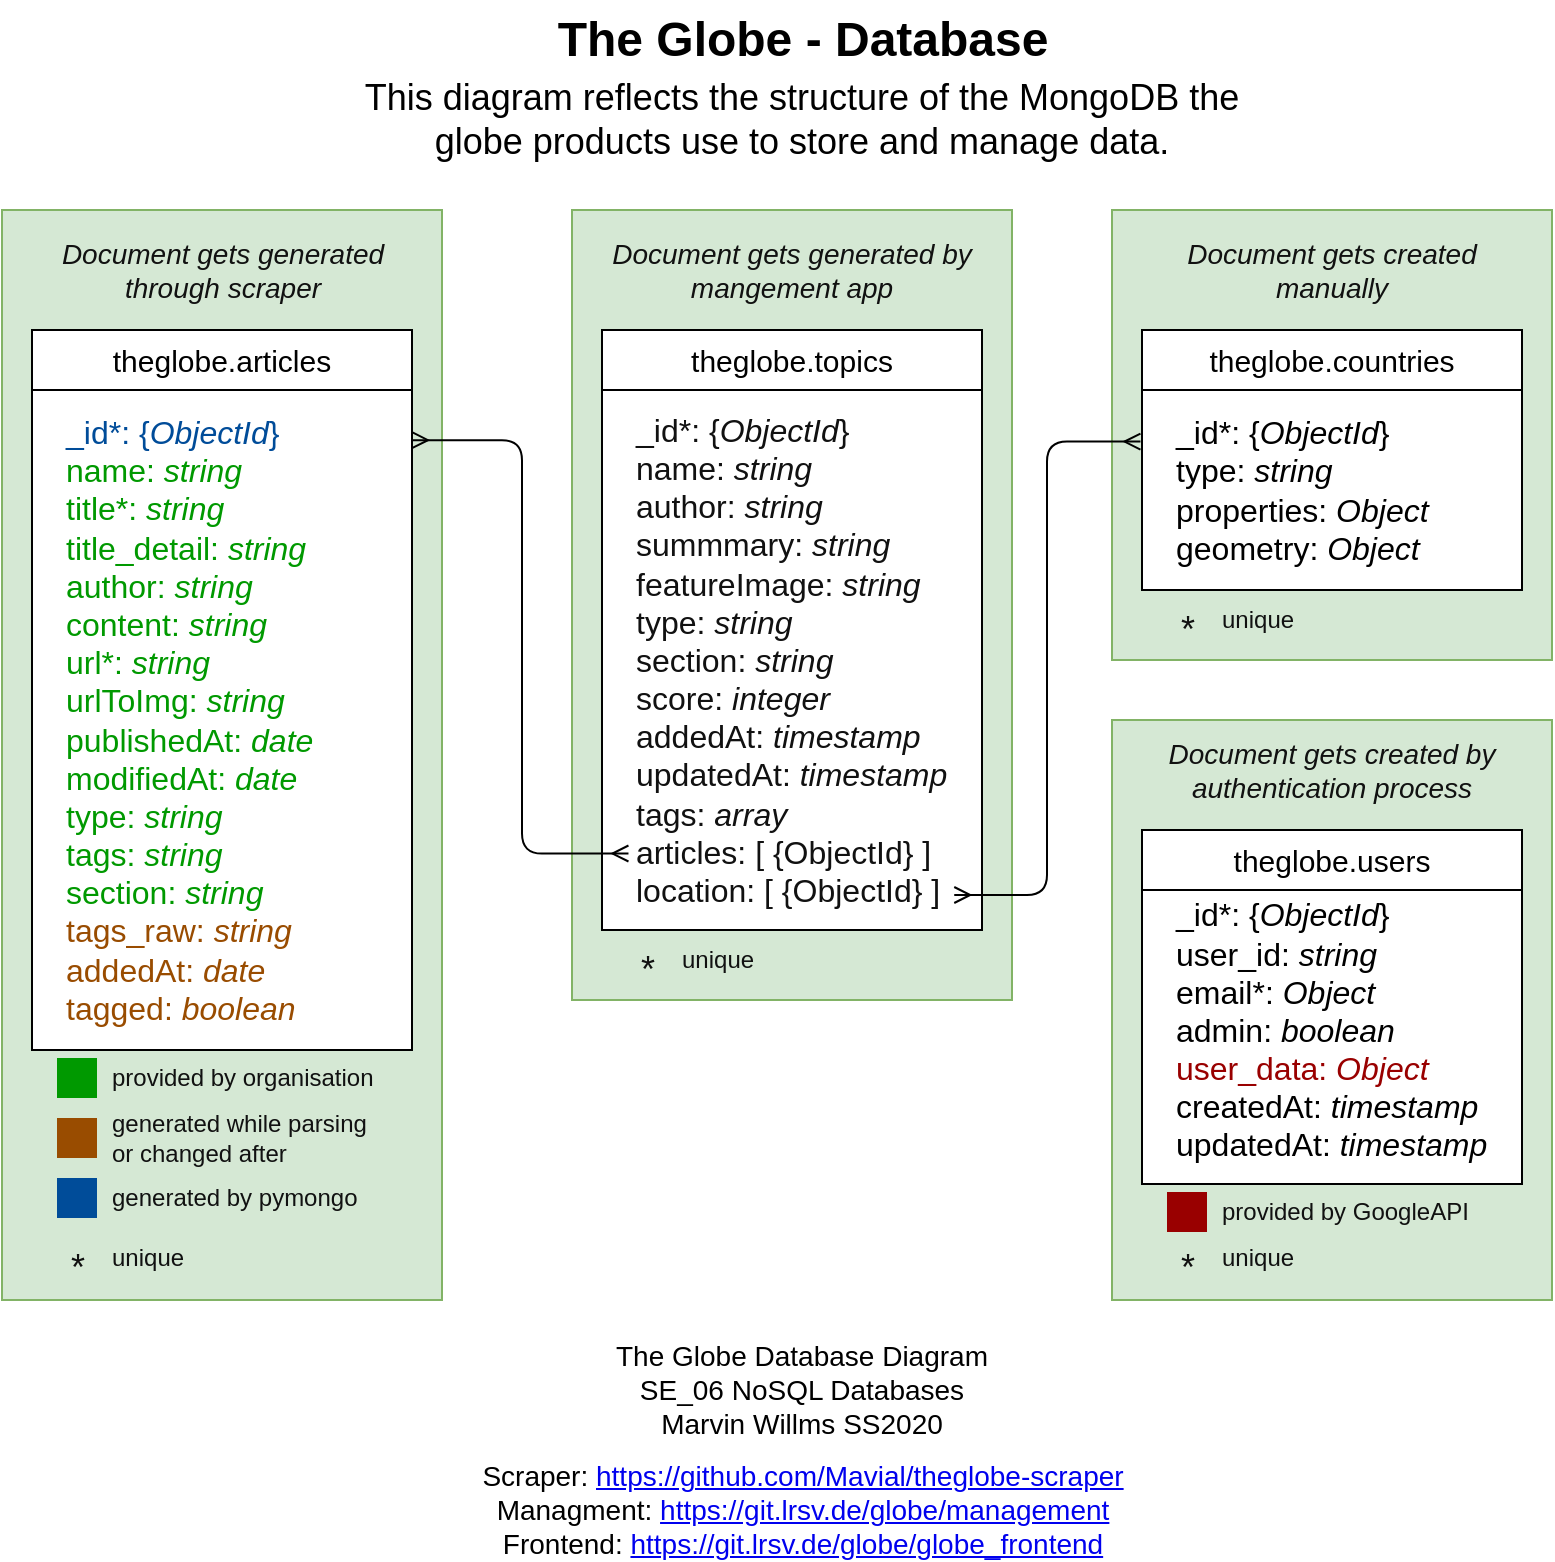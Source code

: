 <mxfile version="13.5.0" type="device"><diagram name="Page-1" id="2ca16b54-16f6-2749-3443-fa8db7711227"><mxGraphModel dx="888" dy="640" grid="1" gridSize="10" guides="1" tooltips="1" connect="1" arrows="1" fold="1" page="1" pageScale="1" pageWidth="1100" pageHeight="850" background="#ffffff" math="0" shadow="0"><root><mxCell id="0"/><mxCell id="1" parent="0"/><mxCell id="zewz1915rxuU7nbPM7QS-16" value="" style="html=1;dashed=0;whitespace=wrap;fillColor=#d5e8d4;strokeColor=#82b366;" vertex="1" parent="1"><mxGeometry x="705" y="400" width="220" height="290" as="geometry"/></mxCell><mxCell id="zewz1915rxuU7nbPM7QS-15" value="" style="html=1;dashed=0;whitespace=wrap;fillColor=#d5e8d4;strokeColor=#82b366;" vertex="1" parent="1"><mxGeometry x="705" y="145" width="220" height="225" as="geometry"/></mxCell><mxCell id="zewz1915rxuU7nbPM7QS-14" value="" style="html=1;dashed=0;whitespace=wrap;fillColor=#d5e8d4;strokeColor=#82b366;" vertex="1" parent="1"><mxGeometry x="435" y="145" width="220" height="395" as="geometry"/></mxCell><mxCell id="zewz1915rxuU7nbPM7QS-1" value="" style="html=1;dashed=0;whitespace=wrap;fillColor=#d5e8d4;strokeColor=#82b366;" vertex="1" parent="1"><mxGeometry x="150" y="145" width="220" height="545" as="geometry"/></mxCell><mxCell id="dPEpU2Gl7gERsclB_nwO-1" value="&lt;div align=&quot;left&quot;&gt;&lt;br&gt;&lt;/div&gt;" style="rounded=0;whiteSpace=wrap;html=1;align=left;" parent="1" vertex="1"><mxGeometry x="165" y="205" width="190" height="360" as="geometry"/></mxCell><mxCell id="dPEpU2Gl7gERsclB_nwO-2" value="&lt;font style=&quot;font-size: 15px&quot;&gt;theglobe.articles&lt;/font&gt;" style="rounded=0;whiteSpace=wrap;html=1;" parent="1" vertex="1"><mxGeometry x="165" y="205" width="190" height="30" as="geometry"/></mxCell><mxCell id="dPEpU2Gl7gERsclB_nwO-4" value="&lt;div style=&quot;font-size: 16px&quot;&gt;&lt;font style=&quot;font-size: 16px&quot;&gt;&lt;font color=&quot;#004C99&quot;&gt;_id*: {&lt;i&gt;ObjectId&lt;/i&gt;}&lt;/font&gt;&lt;br&gt;&lt;font color=&quot;#009900&quot;&gt;name: &lt;i&gt;string&lt;/i&gt;&lt;/font&gt;&lt;/font&gt;&lt;/div&gt;&lt;div style=&quot;font-size: 16px&quot;&gt;&lt;font style=&quot;font-size: 16px&quot; color=&quot;#009900&quot;&gt;title*: &lt;i&gt;string&lt;/i&gt;&lt;/font&gt;&lt;/div&gt;&lt;div style=&quot;font-size: 16px&quot;&gt;&lt;font style=&quot;font-size: 16px&quot; color=&quot;#009900&quot;&gt;title_detail: &lt;i&gt;string&lt;/i&gt;&lt;/font&gt;&lt;/div&gt;&lt;div style=&quot;font-size: 16px&quot;&gt;&lt;font style=&quot;font-size: 16px&quot; color=&quot;#009900&quot;&gt;author: &lt;i&gt;string&lt;/i&gt;&lt;/font&gt;&lt;/div&gt;&lt;div style=&quot;font-size: 16px&quot;&gt;&lt;font style=&quot;font-size: 16px&quot; color=&quot;#009900&quot;&gt;content: &lt;i&gt;string&lt;/i&gt;&lt;/font&gt;&lt;/div&gt;&lt;div style=&quot;font-size: 16px&quot;&gt;&lt;font style=&quot;font-size: 16px&quot; color=&quot;#009900&quot;&gt;url*: &lt;i&gt;string&lt;/i&gt;&lt;br&gt;&lt;/font&gt;&lt;/div&gt;&lt;div style=&quot;font-size: 16px&quot;&gt;&lt;font style=&quot;font-size: 16px&quot; color=&quot;#009900&quot;&gt;urlToImg: &lt;i&gt;string&lt;/i&gt;&lt;/font&gt;&lt;/div&gt;&lt;div style=&quot;font-size: 16px&quot;&gt;&lt;font style=&quot;font-size: 16px&quot; color=&quot;#009900&quot;&gt;publishedAt: &lt;i&gt;date&lt;/i&gt;&lt;/font&gt;&lt;/div&gt;&lt;div style=&quot;font-size: 16px&quot;&gt;&lt;font style=&quot;font-size: 16px&quot; color=&quot;#009900&quot;&gt;modifiedAt: &lt;i&gt;date&lt;/i&gt;&lt;br&gt;&lt;i&gt;&lt;/i&gt;&lt;/font&gt;&lt;/div&gt;&lt;div style=&quot;font-size: 16px&quot;&gt;&lt;font style=&quot;font-size: 16px&quot; color=&quot;#009900&quot;&gt;type: &lt;i&gt;string&lt;/i&gt;&lt;/font&gt;&lt;/div&gt;&lt;div style=&quot;font-size: 16px&quot;&gt;&lt;font style=&quot;font-size: 16px&quot; color=&quot;#009900&quot;&gt;tags: &lt;i&gt;string&lt;/i&gt;&lt;/font&gt;&lt;/div&gt;&lt;div style=&quot;font-size: 16px&quot;&gt;&lt;font style=&quot;font-size: 16px&quot; color=&quot;#009900&quot;&gt;section: &lt;i&gt;string&lt;/i&gt;&lt;/font&gt;&lt;/div&gt;&lt;div style=&quot;font-size: 16px&quot;&gt;&lt;font style=&quot;font-size: 16px&quot; color=&quot;#994C00&quot;&gt;tags_raw: &lt;i&gt;string&lt;/i&gt;&lt;/font&gt;&lt;font color=&quot;#994C00&quot;&gt;&lt;br&gt;&lt;font style=&quot;font-size: 16px&quot;&gt;&lt;font style=&quot;font-size: 16px&quot;&gt;addedAt:&lt;/font&gt;&lt;i&gt;&lt;font style=&quot;font-size: 16px&quot;&gt;&lt;i&gt; date&lt;/i&gt;&lt;/font&gt;&lt;/i&gt;&lt;/font&gt;&lt;/font&gt;&lt;/div&gt;&lt;div style=&quot;font-size: 16px&quot;&gt;&lt;font style=&quot;font-size: 16px&quot;&gt;&lt;font color=&quot;#994C00&quot;&gt;tagged: &lt;i&gt;boolean&lt;/i&gt;&lt;/font&gt;&lt;br&gt;&lt;/font&gt;&lt;/div&gt;" style="text;html=1;strokeColor=none;fillColor=none;align=left;verticalAlign=middle;whiteSpace=wrap;rounded=0;" parent="1" vertex="1"><mxGeometry x="180" y="245" width="160" height="310" as="geometry"/></mxCell><mxCell id="dPEpU2Gl7gERsclB_nwO-7" value="&lt;font style=&quot;font-size: 14px&quot;&gt;&lt;i&gt;&lt;font style=&quot;font-size: 14px&quot; color=&quot;#111111&quot;&gt;Document gets generated through scraper&lt;/font&gt;&lt;/i&gt;&lt;/font&gt;" style="text;html=1;strokeColor=none;fillColor=none;align=center;verticalAlign=middle;whiteSpace=wrap;rounded=0;fontColor=#FFFFFF;" parent="1" vertex="1"><mxGeometry x="167.5" y="155" width="185" height="40" as="geometry"/></mxCell><mxCell id="dPEpU2Gl7gERsclB_nwO-8" value="" style="rounded=0;whiteSpace=wrap;html=1;strokeWidth=1;fontColor=#FFFFFF;align=left;strokeColor=none;fillColor=#009900;" parent="1" vertex="1"><mxGeometry x="177.5" y="569" width="20" height="20" as="geometry"/></mxCell><mxCell id="dPEpU2Gl7gERsclB_nwO-9" value="&lt;font color=&quot;#111111&quot;&gt;provided by organisation&lt;/font&gt;" style="text;html=1;strokeColor=none;fillColor=none;align=left;verticalAlign=middle;whiteSpace=wrap;rounded=0;fontColor=#FFFFFF;" parent="1" vertex="1"><mxGeometry x="202.5" y="569" width="140" height="20" as="geometry"/></mxCell><mxCell id="dPEpU2Gl7gERsclB_nwO-10" value="" style="rounded=0;whiteSpace=wrap;html=1;strokeWidth=1;fontColor=#FFFFFF;align=left;strokeColor=none;fillColor=#994C00;" parent="1" vertex="1"><mxGeometry x="177.5" y="599" width="20" height="20" as="geometry"/></mxCell><mxCell id="dPEpU2Gl7gERsclB_nwO-11" value="&lt;font color=&quot;#111111&quot;&gt;generated while parsing or changed after&lt;br&gt;&lt;/font&gt;" style="text;html=1;strokeColor=none;fillColor=none;align=left;verticalAlign=middle;whiteSpace=wrap;rounded=0;fontColor=#FFFFFF;" parent="1" vertex="1"><mxGeometry x="202.5" y="599" width="140" height="20" as="geometry"/></mxCell><mxCell id="dPEpU2Gl7gERsclB_nwO-12" value="" style="rounded=0;whiteSpace=wrap;html=1;strokeWidth=1;fontColor=#FFFFFF;align=left;strokeColor=none;fillColor=#004C99;" parent="1" vertex="1"><mxGeometry x="177.5" y="629" width="20" height="20" as="geometry"/></mxCell><mxCell id="dPEpU2Gl7gERsclB_nwO-13" value="&lt;font color=&quot;#111111&quot;&gt;generated by pymongo&lt;/font&gt;" style="text;html=1;strokeColor=none;fillColor=none;align=left;verticalAlign=middle;whiteSpace=wrap;rounded=0;fontColor=#FFFFFF;" parent="1" vertex="1"><mxGeometry x="202.5" y="629" width="140" height="20" as="geometry"/></mxCell><mxCell id="dPEpU2Gl7gERsclB_nwO-14" value="&lt;font style=&quot;font-size: 18px&quot; color=&quot;#111111&quot;&gt;*&lt;/font&gt;" style="text;html=1;strokeColor=none;fillColor=none;align=center;verticalAlign=middle;whiteSpace=wrap;rounded=0;fontColor=#FFFFFF;" parent="1" vertex="1"><mxGeometry x="177.5" y="669" width="20" height="10" as="geometry"/></mxCell><mxCell id="dPEpU2Gl7gERsclB_nwO-15" value="&lt;font color=&quot;#111111&quot;&gt;unique&lt;/font&gt;" style="text;html=1;strokeColor=none;fillColor=none;align=left;verticalAlign=middle;whiteSpace=wrap;rounded=0;fontColor=#FFFFFF;" parent="1" vertex="1"><mxGeometry x="202.5" y="659" width="140" height="20" as="geometry"/></mxCell><mxCell id="dPEpU2Gl7gERsclB_nwO-17" value="&lt;div align=&quot;left&quot;&gt;&lt;br&gt;&lt;/div&gt;" style="rounded=0;whiteSpace=wrap;html=1;align=left;" parent="1" vertex="1"><mxGeometry x="450" y="205" width="190" height="300" as="geometry"/></mxCell><mxCell id="dPEpU2Gl7gERsclB_nwO-18" value="&lt;font style=&quot;font-size: 15px&quot;&gt;theglobe.topics&lt;/font&gt;" style="rounded=0;whiteSpace=wrap;html=1;" parent="1" vertex="1"><mxGeometry x="450" y="205" width="190" height="30" as="geometry"/></mxCell><mxCell id="dPEpU2Gl7gERsclB_nwO-19" value="&lt;div style=&quot;font-size: 16px&quot;&gt;&lt;font style=&quot;font-size: 16px&quot; color=&quot;#111111&quot;&gt;_id*: {&lt;i&gt;ObjectId&lt;/i&gt;}&lt;br&gt;name: &lt;i&gt;string&lt;/i&gt;&lt;/font&gt;&lt;/div&gt;&lt;div style=&quot;font-size: 16px&quot;&gt;&lt;font style=&quot;font-size: 16px&quot; color=&quot;#111111&quot;&gt;author: &lt;i&gt;string&lt;/i&gt;&lt;/font&gt;&lt;/div&gt;&lt;div style=&quot;font-size: 16px&quot;&gt;&lt;font style=&quot;font-size: 16px&quot; color=&quot;#111111&quot;&gt;summmary: &lt;i&gt;string&lt;/i&gt;&lt;/font&gt;&lt;/div&gt;&lt;div style=&quot;font-size: 16px&quot;&gt;&lt;font style=&quot;font-size: 16px&quot; color=&quot;#111111&quot;&gt;featureImage: &lt;i&gt;string&lt;/i&gt;&lt;/font&gt;&lt;/div&gt;&lt;div style=&quot;font-size: 16px&quot;&gt;&lt;font style=&quot;font-size: 16px&quot; color=&quot;#111111&quot;&gt;type: &lt;i&gt;string&lt;/i&gt;&lt;/font&gt;&lt;/div&gt;&lt;div style=&quot;font-size: 16px&quot;&gt;&lt;font style=&quot;font-size: 16px&quot; color=&quot;#111111&quot;&gt;section: &lt;i&gt;string&lt;/i&gt;&lt;br&gt;&lt;/font&gt;&lt;/div&gt;&lt;div style=&quot;font-size: 16px&quot;&gt;&lt;font style=&quot;font-size: 16px&quot; color=&quot;#111111&quot;&gt;score: &lt;i&gt;integer&lt;/i&gt;&lt;/font&gt;&lt;/div&gt;&lt;div style=&quot;font-size: 16px&quot;&gt;&lt;font style=&quot;font-size: 16px&quot; color=&quot;#111111&quot;&gt;addedAt: &lt;i&gt;timestamp&lt;/i&gt;&lt;/font&gt;&lt;/div&gt;&lt;div style=&quot;font-size: 16px&quot;&gt;&lt;font style=&quot;font-size: 16px&quot; color=&quot;#111111&quot;&gt;updatedAt: &lt;i&gt;timestamp&lt;/i&gt;&lt;/font&gt;&lt;/div&gt;&lt;div style=&quot;font-size: 16px&quot;&gt;&lt;font style=&quot;font-size: 16px&quot; color=&quot;#111111&quot;&gt;tags: &lt;i&gt;array&lt;/i&gt;&lt;br&gt;articles: [ {ObjectId} ]&lt;br&gt;&lt;/font&gt;&lt;/div&gt;&lt;div style=&quot;font-size: 16px&quot;&gt;&lt;font style=&quot;font-size: 16px&quot; color=&quot;#111111&quot;&gt;location: [ {ObjectId} ]&lt;br&gt;&lt;/font&gt;&lt;/div&gt;" style="text;html=1;strokeColor=none;fillColor=none;align=left;verticalAlign=middle;whiteSpace=wrap;rounded=0;" parent="1" vertex="1"><mxGeometry x="465" y="245" width="160" height="250" as="geometry"/></mxCell><mxCell id="dPEpU2Gl7gERsclB_nwO-20" value="&lt;div align=&quot;left&quot;&gt;&lt;br&gt;&lt;/div&gt;" style="rounded=0;whiteSpace=wrap;html=1;align=left;" parent="1" vertex="1"><mxGeometry x="720" y="205" width="190" height="130" as="geometry"/></mxCell><mxCell id="dPEpU2Gl7gERsclB_nwO-21" value="&lt;font style=&quot;font-size: 15px&quot;&gt;theglobe.countries&lt;/font&gt;" style="rounded=0;whiteSpace=wrap;html=1;" parent="1" vertex="1"><mxGeometry x="720" y="205" width="190" height="30" as="geometry"/></mxCell><mxCell id="dPEpU2Gl7gERsclB_nwO-22" value="&lt;div style=&quot;font-size: 16px&quot;&gt;&lt;font style=&quot;font-size: 16px&quot;&gt;_id*: {&lt;i&gt;ObjectId&lt;/i&gt;}&lt;br&gt;&lt;/font&gt;&lt;/div&gt;&lt;div style=&quot;font-size: 16px&quot;&gt;type: &lt;i&gt;string&lt;/i&gt;&lt;/div&gt;&lt;div style=&quot;font-size: 16px&quot;&gt;properties: &lt;i&gt;Object&lt;/i&gt;&lt;/div&gt;&lt;div style=&quot;font-size: 16px&quot;&gt;geometry:&lt;i&gt; Object&lt;/i&gt;&lt;br&gt;&lt;font style=&quot;font-size: 16px&quot;&gt;&lt;/font&gt;&lt;/div&gt;" style="text;html=1;strokeColor=none;fillColor=none;align=left;verticalAlign=middle;whiteSpace=wrap;rounded=0;" parent="1" vertex="1"><mxGeometry x="735" y="245" width="160" height="80" as="geometry"/></mxCell><mxCell id="dPEpU2Gl7gERsclB_nwO-23" value="" style="endArrow=ERmany;html=1;fontColor=#FFFFFF;exitX=1;exitY=0.153;exitDx=0;exitDy=0;exitPerimeter=0;edgeStyle=orthogonalEdgeStyle;startArrow=ERmany;startFill=0;endFill=0;entryX=-0.011;entryY=0.887;entryDx=0;entryDy=0;entryPerimeter=0;" parent="1" source="dPEpU2Gl7gERsclB_nwO-1" target="dPEpU2Gl7gERsclB_nwO-19" edge="1"><mxGeometry width="50" height="50" relative="1" as="geometry"><mxPoint x="560" y="445" as="sourcePoint"/><mxPoint x="509" y="482" as="targetPoint"/></mxGeometry></mxCell><mxCell id="dPEpU2Gl7gERsclB_nwO-24" style="rounded=1;orthogonalLoop=1;jettySize=auto;html=1;exitX=1.007;exitY=0.97;exitDx=0;exitDy=0;entryX=-0.004;entryY=0.429;entryDx=0;entryDy=0;entryPerimeter=0;startArrow=ERmany;startFill=0;endArrow=ERmany;endFill=0;fontColor=#FFFFFF;exitPerimeter=0;edgeStyle=orthogonalEdgeStyle;" parent="1" source="dPEpU2Gl7gERsclB_nwO-19" target="dPEpU2Gl7gERsclB_nwO-20" edge="1"><mxGeometry relative="1" as="geometry"/></mxCell><mxCell id="dPEpU2Gl7gERsclB_nwO-25" value="&lt;font style=&quot;font-size: 18px&quot; color=&quot;#111111&quot;&gt;*&lt;/font&gt;" style="text;html=1;strokeColor=none;fillColor=none;align=center;verticalAlign=middle;whiteSpace=wrap;rounded=0;fontColor=#FFFFFF;" parent="1" vertex="1"><mxGeometry x="462.5" y="520" width="20" height="10" as="geometry"/></mxCell><mxCell id="dPEpU2Gl7gERsclB_nwO-26" value="&lt;font color=&quot;#111111&quot;&gt;unique&lt;/font&gt;" style="text;html=1;strokeColor=none;fillColor=none;align=left;verticalAlign=middle;whiteSpace=wrap;rounded=0;fontColor=#FFFFFF;" parent="1" vertex="1"><mxGeometry x="487.5" y="510" width="140" height="20" as="geometry"/></mxCell><mxCell id="dPEpU2Gl7gERsclB_nwO-29" value="&lt;font style=&quot;font-size: 18px&quot; color=&quot;#111111&quot;&gt;*&lt;/font&gt;" style="text;html=1;strokeColor=none;fillColor=none;align=center;verticalAlign=middle;whiteSpace=wrap;rounded=0;fontColor=#FFFFFF;" parent="1" vertex="1"><mxGeometry x="732.5" y="350" width="20" height="10" as="geometry"/></mxCell><mxCell id="dPEpU2Gl7gERsclB_nwO-30" value="&lt;font color=&quot;#111111&quot;&gt;unique&lt;/font&gt;" style="text;html=1;strokeColor=none;fillColor=none;align=left;verticalAlign=middle;whiteSpace=wrap;rounded=0;fontColor=#FFFFFF;" parent="1" vertex="1"><mxGeometry x="757.5" y="340" width="140" height="20" as="geometry"/></mxCell><mxCell id="dPEpU2Gl7gERsclB_nwO-31" value="&lt;font style=&quot;font-size: 14px&quot;&gt;&lt;i&gt;&lt;font style=&quot;font-size: 14px&quot; color=&quot;#111111&quot;&gt;Document gets generated by mangement app&lt;br&gt;&lt;/font&gt;&lt;/i&gt;&lt;/font&gt;" style="text;html=1;strokeColor=none;fillColor=none;align=center;verticalAlign=middle;whiteSpace=wrap;rounded=0;fontColor=#FFFFFF;" parent="1" vertex="1"><mxGeometry x="450" y="155" width="190" height="40" as="geometry"/></mxCell><mxCell id="dPEpU2Gl7gERsclB_nwO-33" value="&lt;font style=&quot;font-size: 14px&quot;&gt;&lt;i&gt;&lt;font style=&quot;font-size: 14px&quot; color=&quot;#111111&quot;&gt;Document gets created manually&lt;br&gt;&lt;/font&gt;&lt;/i&gt;&lt;/font&gt;" style="text;html=1;strokeColor=none;fillColor=none;align=center;verticalAlign=middle;whiteSpace=wrap;rounded=0;fontColor=#FFFFFF;" parent="1" vertex="1"><mxGeometry x="720" y="155" width="190" height="40" as="geometry"/></mxCell><mxCell id="zewz1915rxuU7nbPM7QS-3" value="&lt;div align=&quot;left&quot;&gt;&lt;br&gt;&lt;/div&gt;" style="rounded=0;whiteSpace=wrap;html=1;align=left;" vertex="1" parent="1"><mxGeometry x="720" y="455" width="190" height="177" as="geometry"/></mxCell><mxCell id="zewz1915rxuU7nbPM7QS-4" value="&lt;font style=&quot;font-size: 15px&quot;&gt;theglobe.users&lt;/font&gt;" style="rounded=0;whiteSpace=wrap;html=1;" vertex="1" parent="1"><mxGeometry x="720" y="455" width="190" height="30" as="geometry"/></mxCell><mxCell id="zewz1915rxuU7nbPM7QS-5" value="&lt;div style=&quot;font-size: 16px&quot;&gt;&lt;font style=&quot;font-size: 16px&quot;&gt;_id*: {&lt;i&gt;ObjectId&lt;/i&gt;}&lt;br&gt;&lt;/font&gt;&lt;/div&gt;&lt;div style=&quot;font-size: 16px&quot;&gt;user_id: &lt;i&gt;string&lt;/i&gt;&lt;/div&gt;&lt;div style=&quot;font-size: 16px&quot;&gt;email*: &lt;i&gt;Object&lt;/i&gt;&lt;/div&gt;&lt;div style=&quot;font-size: 16px&quot;&gt;admin:&lt;i&gt; boolean&lt;/i&gt;&lt;/div&gt;&lt;div style=&quot;font-size: 16px&quot;&gt;&lt;font color=&quot;#990000&quot;&gt;user_data:&lt;i&gt; Object&lt;/i&gt;&lt;/font&gt;&lt;/div&gt;&lt;div style=&quot;font-size: 16px&quot;&gt;createdAt: &lt;i&gt;timestamp&lt;/i&gt;&lt;/div&gt;&lt;div style=&quot;font-size: 16px&quot;&gt;updatedAt: &lt;i&gt;timestamp&lt;/i&gt;&lt;br&gt;&lt;i&gt;&lt;/i&gt;&lt;/div&gt;" style="text;html=1;strokeColor=none;fillColor=none;align=left;verticalAlign=middle;whiteSpace=wrap;rounded=0;" vertex="1" parent="1"><mxGeometry x="735" y="485" width="160" height="140" as="geometry"/></mxCell><mxCell id="zewz1915rxuU7nbPM7QS-6" value="&lt;font style=&quot;font-size: 18px&quot; color=&quot;#111111&quot;&gt;*&lt;/font&gt;" style="text;html=1;strokeColor=none;fillColor=none;align=center;verticalAlign=middle;whiteSpace=wrap;rounded=0;fontColor=#FFFFFF;" vertex="1" parent="1"><mxGeometry x="732.5" y="669" width="20" height="10" as="geometry"/></mxCell><mxCell id="zewz1915rxuU7nbPM7QS-7" value="&lt;font color=&quot;#111111&quot;&gt;unique&lt;/font&gt;" style="text;html=1;strokeColor=none;fillColor=none;align=left;verticalAlign=middle;whiteSpace=wrap;rounded=0;fontColor=#FFFFFF;" vertex="1" parent="1"><mxGeometry x="757.5" y="659" width="140" height="20" as="geometry"/></mxCell><mxCell id="zewz1915rxuU7nbPM7QS-8" value="&lt;font style=&quot;font-size: 14px&quot;&gt;&lt;i&gt;&lt;font style=&quot;font-size: 14px&quot; color=&quot;#111111&quot;&gt;Document gets created by authentication process&lt;br&gt;&lt;/font&gt;&lt;/i&gt;&lt;/font&gt;" style="text;html=1;strokeColor=none;fillColor=none;align=center;verticalAlign=middle;whiteSpace=wrap;rounded=0;fontColor=#FFFFFF;" vertex="1" parent="1"><mxGeometry x="720" y="405" width="190" height="40" as="geometry"/></mxCell><mxCell id="zewz1915rxuU7nbPM7QS-10" value="" style="rounded=0;whiteSpace=wrap;html=1;strokeWidth=1;fontColor=#FFFFFF;align=left;strokeColor=none;fillColor=#990000;" vertex="1" parent="1"><mxGeometry x="732.5" y="636" width="20" height="20" as="geometry"/></mxCell><mxCell id="zewz1915rxuU7nbPM7QS-11" value="&lt;font color=&quot;#111111&quot;&gt;provided by GoogleAPI&lt;/font&gt;" style="text;html=1;strokeColor=none;fillColor=none;align=left;verticalAlign=middle;whiteSpace=wrap;rounded=0;fontColor=#FFFFFF;" vertex="1" parent="1"><mxGeometry x="757.5" y="636" width="140" height="20" as="geometry"/></mxCell><mxCell id="zewz1915rxuU7nbPM7QS-17" value="&lt;div style=&quot;font-size: 14px&quot;&gt;&lt;font style=&quot;font-size: 14px&quot;&gt;The Globe Database Diagram&lt;br&gt;&lt;/font&gt;&lt;/div&gt;&lt;div style=&quot;font-size: 14px&quot;&gt;&lt;font style=&quot;font-size: 14px&quot;&gt;SE_06 NoSQL Databases&lt;/font&gt;&lt;/div&gt;&lt;div style=&quot;font-size: 14px&quot;&gt;&lt;font style=&quot;font-size: 14px&quot;&gt;Marvin Willms SS2020&lt;br&gt;&lt;/font&gt;&lt;/div&gt;" style="text;html=1;strokeColor=none;fillColor=none;align=center;verticalAlign=middle;whiteSpace=wrap;rounded=0;" vertex="1" parent="1"><mxGeometry x="445" y="710" width="210" height="50" as="geometry"/></mxCell><mxCell id="zewz1915rxuU7nbPM7QS-19" value="&lt;div style=&quot;font-size: 14px&quot;&gt;&lt;font style=&quot;font-size: 14px&quot;&gt;Scraper: &lt;a href=&quot;https://github.com/Mavial/theglobe-scraper&quot;&gt;https://github.com/Mavial/theglobe-scraper&lt;/a&gt;&lt;/font&gt;&lt;/div&gt;&lt;div style=&quot;font-size: 14px&quot;&gt;&lt;font style=&quot;font-size: 14px&quot;&gt;Managment: &lt;a href=&quot;https://git.lrsv.de/globe/management&quot;&gt;https://git.lrsv.de/globe/management&lt;/a&gt;&lt;br&gt;&lt;/font&gt;&lt;/div&gt;&lt;div style=&quot;font-size: 14px&quot;&gt;&lt;font style=&quot;font-size: 14px&quot;&gt;Frontend: &lt;a href=&quot;https://git.lrsv.de/globe/globe_frontend&quot;&gt;https://git.lrsv.de/globe/globe_frontend&lt;/a&gt;&lt;br&gt;&lt;/font&gt;&lt;/div&gt;" style="text;html=1;strokeColor=none;fillColor=none;align=center;verticalAlign=middle;whiteSpace=wrap;rounded=0;" vertex="1" parent="1"><mxGeometry x="378" y="770" width="345" height="50" as="geometry"/></mxCell><mxCell id="zewz1915rxuU7nbPM7QS-20" value="The Globe - Database" style="text;strokeColor=none;fillColor=none;html=1;fontSize=24;fontStyle=1;verticalAlign=middle;align=center;" vertex="1" parent="1"><mxGeometry x="375" y="40" width="350" height="40" as="geometry"/></mxCell><mxCell id="zewz1915rxuU7nbPM7QS-21" value="This diagram reflects the structure of the MongoDB the globe products use to store and manage data." style="text;strokeColor=none;fillColor=none;html=1;fontSize=18;fontStyle=0;verticalAlign=middle;align=center;whiteSpace=wrap;" vertex="1" parent="1"><mxGeometry x="330" y="80" width="440" height="40" as="geometry"/></mxCell></root></mxGraphModel></diagram></mxfile>